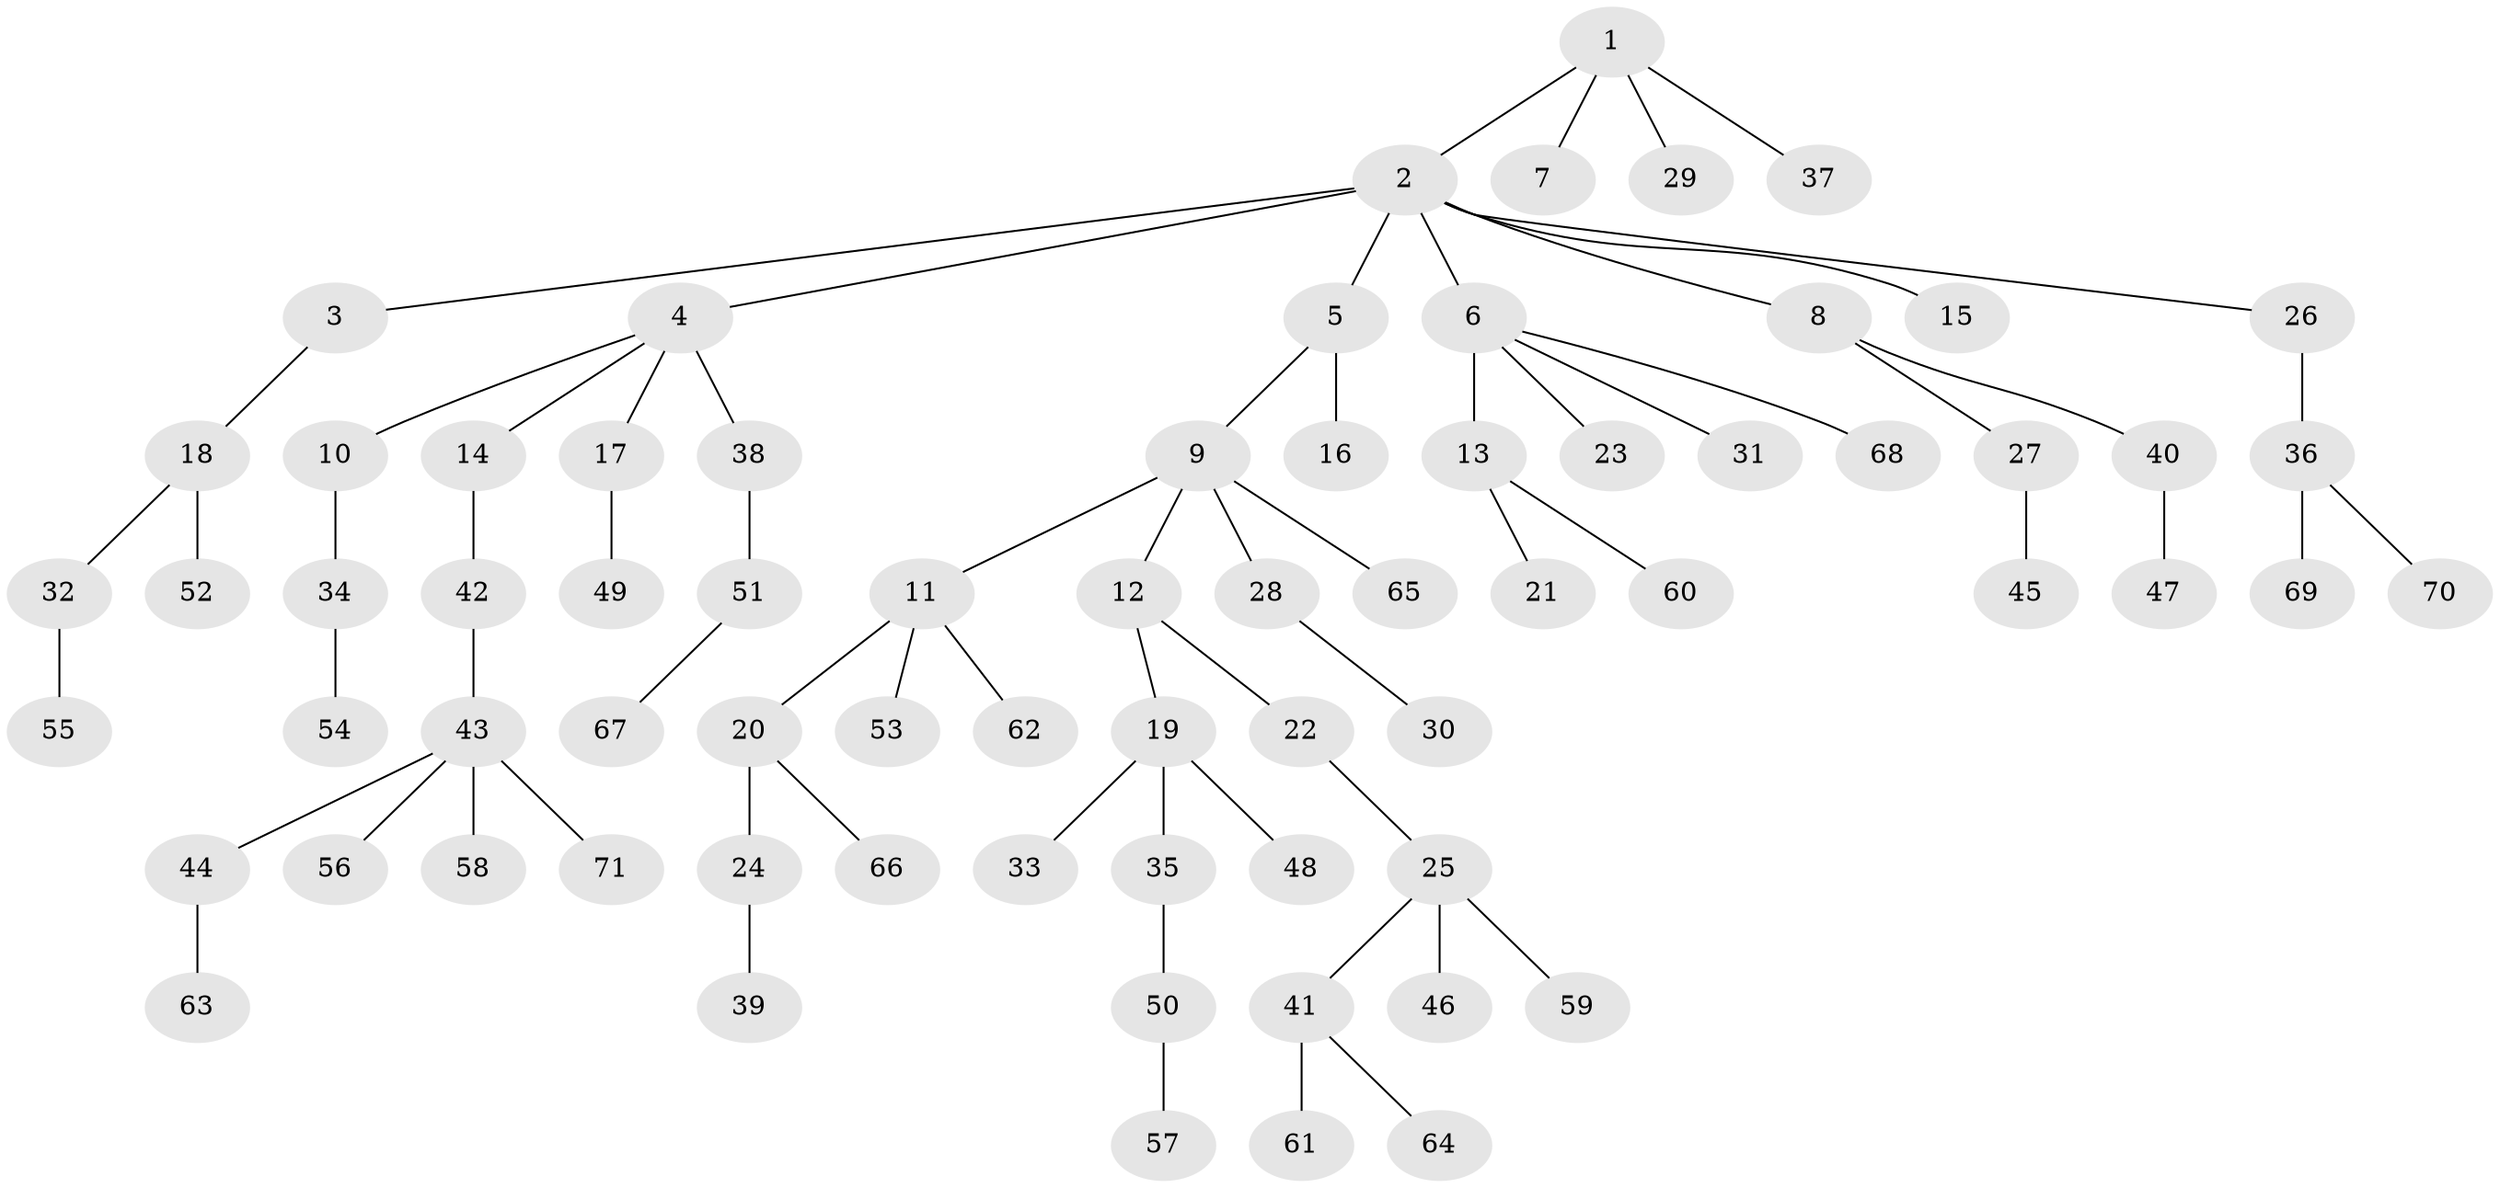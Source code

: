 // original degree distribution, {5: 0.04964539007092199, 8: 0.0070921985815602835, 3: 0.09219858156028368, 4: 0.06382978723404255, 2: 0.2907801418439716, 1: 0.48226950354609927, 6: 0.014184397163120567}
// Generated by graph-tools (version 1.1) at 2025/36/03/09/25 02:36:57]
// undirected, 71 vertices, 70 edges
graph export_dot {
graph [start="1"]
  node [color=gray90,style=filled];
  1;
  2;
  3;
  4;
  5;
  6;
  7;
  8;
  9;
  10;
  11;
  12;
  13;
  14;
  15;
  16;
  17;
  18;
  19;
  20;
  21;
  22;
  23;
  24;
  25;
  26;
  27;
  28;
  29;
  30;
  31;
  32;
  33;
  34;
  35;
  36;
  37;
  38;
  39;
  40;
  41;
  42;
  43;
  44;
  45;
  46;
  47;
  48;
  49;
  50;
  51;
  52;
  53;
  54;
  55;
  56;
  57;
  58;
  59;
  60;
  61;
  62;
  63;
  64;
  65;
  66;
  67;
  68;
  69;
  70;
  71;
  1 -- 2 [weight=1.0];
  1 -- 7 [weight=1.0];
  1 -- 29 [weight=1.0];
  1 -- 37 [weight=1.0];
  2 -- 3 [weight=1.0];
  2 -- 4 [weight=1.0];
  2 -- 5 [weight=2.0];
  2 -- 6 [weight=1.0];
  2 -- 8 [weight=1.0];
  2 -- 15 [weight=1.0];
  2 -- 26 [weight=1.0];
  3 -- 18 [weight=1.0];
  4 -- 10 [weight=1.0];
  4 -- 14 [weight=1.0];
  4 -- 17 [weight=1.0];
  4 -- 38 [weight=2.0];
  5 -- 9 [weight=1.0];
  5 -- 16 [weight=1.0];
  6 -- 13 [weight=3.0];
  6 -- 23 [weight=1.0];
  6 -- 31 [weight=1.0];
  6 -- 68 [weight=1.0];
  8 -- 27 [weight=1.0];
  8 -- 40 [weight=1.0];
  9 -- 11 [weight=1.0];
  9 -- 12 [weight=1.0];
  9 -- 28 [weight=1.0];
  9 -- 65 [weight=1.0];
  10 -- 34 [weight=1.0];
  11 -- 20 [weight=1.0];
  11 -- 53 [weight=1.0];
  11 -- 62 [weight=1.0];
  12 -- 19 [weight=1.0];
  12 -- 22 [weight=1.0];
  13 -- 21 [weight=1.0];
  13 -- 60 [weight=1.0];
  14 -- 42 [weight=1.0];
  17 -- 49 [weight=1.0];
  18 -- 32 [weight=1.0];
  18 -- 52 [weight=1.0];
  19 -- 33 [weight=1.0];
  19 -- 35 [weight=1.0];
  19 -- 48 [weight=1.0];
  20 -- 24 [weight=1.0];
  20 -- 66 [weight=1.0];
  22 -- 25 [weight=1.0];
  24 -- 39 [weight=2.0];
  25 -- 41 [weight=1.0];
  25 -- 46 [weight=1.0];
  25 -- 59 [weight=1.0];
  26 -- 36 [weight=2.0];
  27 -- 45 [weight=1.0];
  28 -- 30 [weight=1.0];
  32 -- 55 [weight=1.0];
  34 -- 54 [weight=1.0];
  35 -- 50 [weight=1.0];
  36 -- 69 [weight=1.0];
  36 -- 70 [weight=1.0];
  38 -- 51 [weight=1.0];
  40 -- 47 [weight=1.0];
  41 -- 61 [weight=1.0];
  41 -- 64 [weight=1.0];
  42 -- 43 [weight=1.0];
  43 -- 44 [weight=1.0];
  43 -- 56 [weight=1.0];
  43 -- 58 [weight=1.0];
  43 -- 71 [weight=1.0];
  44 -- 63 [weight=2.0];
  50 -- 57 [weight=1.0];
  51 -- 67 [weight=1.0];
}
